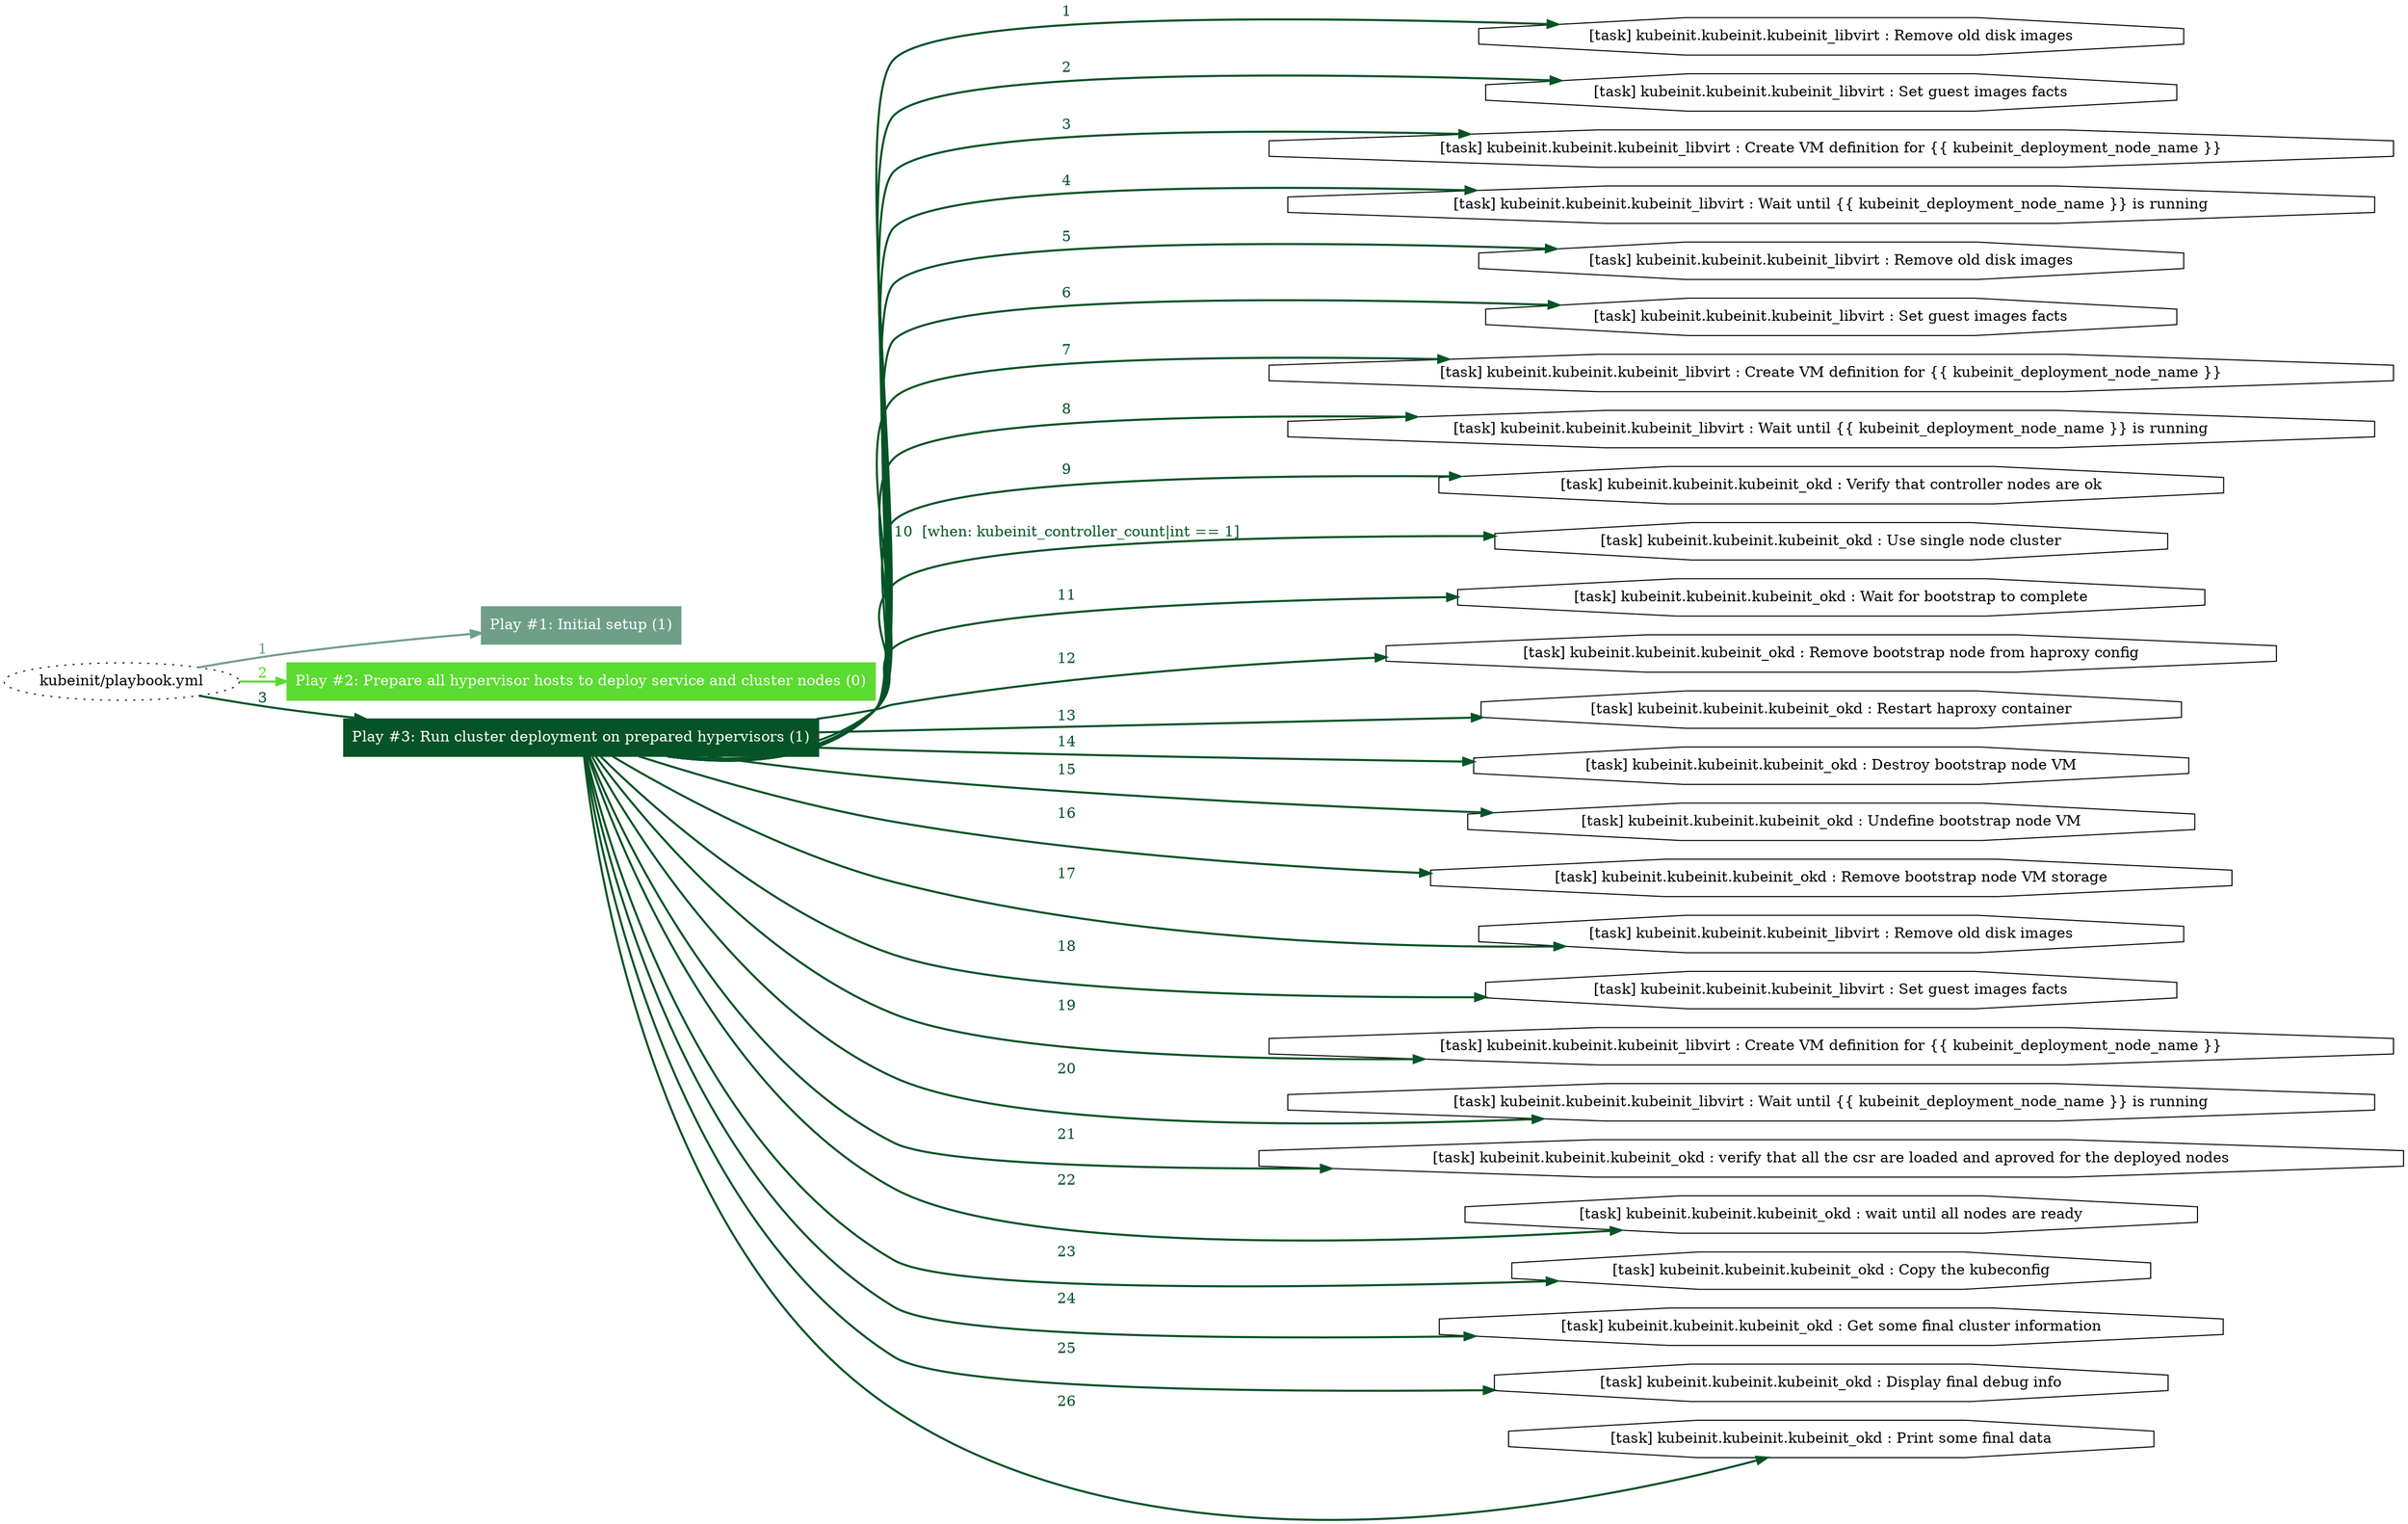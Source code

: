 digraph "kubeinit/playbook.yml "{
	graph [concentrate=true ordering=in rankdir=LR ratio=fill]
	edge [esep=5 sep=10]
	"kubeinit/playbook.yml" [id=root_node style=dotted]
	subgraph "Play #1: Initial setup (1) "{
		"Play #1: Initial setup (1)" [color="#709f89" fontcolor="#ffffff" id="play_24edff5b-b187-45c5-a7b7-ba16ac1bfa56" shape=box style=filled tooltip=localhost]
		"kubeinit/playbook.yml" -> "Play #1: Initial setup (1)" [label=1 color="#709f89" fontcolor="#709f89" id="edge_d85b6bb3-ff63-411a-8d1a-8999a22a2cef" style=bold]
	}
	subgraph "Play #2: Prepare all hypervisor hosts to deploy service and cluster nodes (0) "{
		"Play #2: Prepare all hypervisor hosts to deploy service and cluster nodes (0)" [color="#5bda31" fontcolor="#ffffff" id="play_c96405f1-5fd1-4d96-b9ed-8e7f8ae27fb2" shape=box style=filled tooltip=""]
		"kubeinit/playbook.yml" -> "Play #2: Prepare all hypervisor hosts to deploy service and cluster nodes (0)" [label=2 color="#5bda31" fontcolor="#5bda31" id="edge_d4df3577-1eb8-494b-9bca-895970a2c919" style=bold]
	}
	subgraph "Play #3: Run cluster deployment on prepared hypervisors (1) "{
		"Play #3: Run cluster deployment on prepared hypervisors (1)" [color="#055327" fontcolor="#ffffff" id="play_412c0193-7cce-4412-b1c8-1fc0deba4ca8" shape=box style=filled tooltip=localhost]
		"kubeinit/playbook.yml" -> "Play #3: Run cluster deployment on prepared hypervisors (1)" [label=3 color="#055327" fontcolor="#055327" id="edge_ddecf00a-f47f-4eb8-8a26-38c326ff17e5" style=bold]
		"task_2f097770-edb8-4bcd-8da7-f81f1076a678" [label="[task] kubeinit.kubeinit.kubeinit_libvirt : Remove old disk images" id="task_2f097770-edb8-4bcd-8da7-f81f1076a678" shape=octagon tooltip="[task] kubeinit.kubeinit.kubeinit_libvirt : Remove old disk images"]
		"Play #3: Run cluster deployment on prepared hypervisors (1)" -> "task_2f097770-edb8-4bcd-8da7-f81f1076a678" [label=1 color="#055327" fontcolor="#055327" id="edge_6a7c2cec-8aa6-4be8-8e8c-0b197c29c347" style=bold]
		"task_14906980-9de1-4852-9f93-6fc826cc4628" [label="[task] kubeinit.kubeinit.kubeinit_libvirt : Set guest images facts" id="task_14906980-9de1-4852-9f93-6fc826cc4628" shape=octagon tooltip="[task] kubeinit.kubeinit.kubeinit_libvirt : Set guest images facts"]
		"Play #3: Run cluster deployment on prepared hypervisors (1)" -> "task_14906980-9de1-4852-9f93-6fc826cc4628" [label=2 color="#055327" fontcolor="#055327" id="edge_e0bfaea1-c916-4f7a-be0c-bf73e104966d" style=bold]
		"task_f3d9fb69-f26a-42da-82a0-84c72ab1c330" [label="[task] kubeinit.kubeinit.kubeinit_libvirt : Create VM definition for {{ kubeinit_deployment_node_name }}" id="task_f3d9fb69-f26a-42da-82a0-84c72ab1c330" shape=octagon tooltip="[task] kubeinit.kubeinit.kubeinit_libvirt : Create VM definition for {{ kubeinit_deployment_node_name }}"]
		"Play #3: Run cluster deployment on prepared hypervisors (1)" -> "task_f3d9fb69-f26a-42da-82a0-84c72ab1c330" [label=3 color="#055327" fontcolor="#055327" id="edge_0c1180fe-7bcb-4f8a-90dc-20565b3b70c6" style=bold]
		"task_573f6169-e73f-43a9-95c0-a0023684b29c" [label="[task] kubeinit.kubeinit.kubeinit_libvirt : Wait until {{ kubeinit_deployment_node_name }} is running" id="task_573f6169-e73f-43a9-95c0-a0023684b29c" shape=octagon tooltip="[task] kubeinit.kubeinit.kubeinit_libvirt : Wait until {{ kubeinit_deployment_node_name }} is running"]
		"Play #3: Run cluster deployment on prepared hypervisors (1)" -> "task_573f6169-e73f-43a9-95c0-a0023684b29c" [label=4 color="#055327" fontcolor="#055327" id="edge_4ead06a9-34d2-455f-bdf9-e40fd6ffc730" style=bold]
		"task_cbe8848c-0a9e-4d29-bdaa-04f01284db0c" [label="[task] kubeinit.kubeinit.kubeinit_libvirt : Remove old disk images" id="task_cbe8848c-0a9e-4d29-bdaa-04f01284db0c" shape=octagon tooltip="[task] kubeinit.kubeinit.kubeinit_libvirt : Remove old disk images"]
		"Play #3: Run cluster deployment on prepared hypervisors (1)" -> "task_cbe8848c-0a9e-4d29-bdaa-04f01284db0c" [label=5 color="#055327" fontcolor="#055327" id="edge_175bdab6-e6a1-43fc-b66c-1d72dbdef8c7" style=bold]
		"task_0c00f36e-a0b5-4333-9b60-ea4a2f4eb0a4" [label="[task] kubeinit.kubeinit.kubeinit_libvirt : Set guest images facts" id="task_0c00f36e-a0b5-4333-9b60-ea4a2f4eb0a4" shape=octagon tooltip="[task] kubeinit.kubeinit.kubeinit_libvirt : Set guest images facts"]
		"Play #3: Run cluster deployment on prepared hypervisors (1)" -> "task_0c00f36e-a0b5-4333-9b60-ea4a2f4eb0a4" [label=6 color="#055327" fontcolor="#055327" id="edge_9def0817-1ba9-4c8e-bbb6-fa4b69afae2f" style=bold]
		"task_132e172b-fcdb-4ca2-9c1a-f03a9dd9d5d4" [label="[task] kubeinit.kubeinit.kubeinit_libvirt : Create VM definition for {{ kubeinit_deployment_node_name }}" id="task_132e172b-fcdb-4ca2-9c1a-f03a9dd9d5d4" shape=octagon tooltip="[task] kubeinit.kubeinit.kubeinit_libvirt : Create VM definition for {{ kubeinit_deployment_node_name }}"]
		"Play #3: Run cluster deployment on prepared hypervisors (1)" -> "task_132e172b-fcdb-4ca2-9c1a-f03a9dd9d5d4" [label=7 color="#055327" fontcolor="#055327" id="edge_8a324711-ebd5-4b1d-8660-7429b56f3b9c" style=bold]
		"task_90d919a5-c7f3-48a3-b643-9369572fc933" [label="[task] kubeinit.kubeinit.kubeinit_libvirt : Wait until {{ kubeinit_deployment_node_name }} is running" id="task_90d919a5-c7f3-48a3-b643-9369572fc933" shape=octagon tooltip="[task] kubeinit.kubeinit.kubeinit_libvirt : Wait until {{ kubeinit_deployment_node_name }} is running"]
		"Play #3: Run cluster deployment on prepared hypervisors (1)" -> "task_90d919a5-c7f3-48a3-b643-9369572fc933" [label=8 color="#055327" fontcolor="#055327" id="edge_d12dcc3e-bf80-4eb9-81ea-4f36c9aa5c77" style=bold]
		"task_aae38aa8-a106-4d9a-8a46-1cb026ee6cea" [label="[task] kubeinit.kubeinit.kubeinit_okd : Verify that controller nodes are ok" id="task_aae38aa8-a106-4d9a-8a46-1cb026ee6cea" shape=octagon tooltip="[task] kubeinit.kubeinit.kubeinit_okd : Verify that controller nodes are ok"]
		"Play #3: Run cluster deployment on prepared hypervisors (1)" -> "task_aae38aa8-a106-4d9a-8a46-1cb026ee6cea" [label=9 color="#055327" fontcolor="#055327" id="edge_14583686-57c2-4409-a432-e03831e33e9f" style=bold]
		"task_1582e39e-93d3-4c70-add7-87d0e6d81e6b" [label="[task] kubeinit.kubeinit.kubeinit_okd : Use single node cluster" id="task_1582e39e-93d3-4c70-add7-87d0e6d81e6b" shape=octagon tooltip="[task] kubeinit.kubeinit.kubeinit_okd : Use single node cluster"]
		"Play #3: Run cluster deployment on prepared hypervisors (1)" -> "task_1582e39e-93d3-4c70-add7-87d0e6d81e6b" [label="10  [when: kubeinit_controller_count|int == 1]" color="#055327" fontcolor="#055327" id="edge_1044705c-ec55-445d-a55a-200efdc57e2e" style=bold]
		"task_b9961dbf-460c-4bba-93af-6e3ce174e0ae" [label="[task] kubeinit.kubeinit.kubeinit_okd : Wait for bootstrap to complete" id="task_b9961dbf-460c-4bba-93af-6e3ce174e0ae" shape=octagon tooltip="[task] kubeinit.kubeinit.kubeinit_okd : Wait for bootstrap to complete"]
		"Play #3: Run cluster deployment on prepared hypervisors (1)" -> "task_b9961dbf-460c-4bba-93af-6e3ce174e0ae" [label=11 color="#055327" fontcolor="#055327" id="edge_ac9a2757-7f75-4b1d-bd92-dc3f4f56d9f9" style=bold]
		"task_ac6275c7-6335-4d16-ac1d-234795cfa112" [label="[task] kubeinit.kubeinit.kubeinit_okd : Remove bootstrap node from haproxy config" id="task_ac6275c7-6335-4d16-ac1d-234795cfa112" shape=octagon tooltip="[task] kubeinit.kubeinit.kubeinit_okd : Remove bootstrap node from haproxy config"]
		"Play #3: Run cluster deployment on prepared hypervisors (1)" -> "task_ac6275c7-6335-4d16-ac1d-234795cfa112" [label=12 color="#055327" fontcolor="#055327" id="edge_baec5b11-3a3b-4984-a62c-553aaf12b4d6" style=bold]
		"task_7d696d62-e6f6-4fe8-ab19-ec85b7c9ee9a" [label="[task] kubeinit.kubeinit.kubeinit_okd : Restart haproxy container" id="task_7d696d62-e6f6-4fe8-ab19-ec85b7c9ee9a" shape=octagon tooltip="[task] kubeinit.kubeinit.kubeinit_okd : Restart haproxy container"]
		"Play #3: Run cluster deployment on prepared hypervisors (1)" -> "task_7d696d62-e6f6-4fe8-ab19-ec85b7c9ee9a" [label=13 color="#055327" fontcolor="#055327" id="edge_c9477a54-8895-4b5f-b095-0f466573ee42" style=bold]
		"task_36f036be-fe4d-4776-af98-dfc0ff04090f" [label="[task] kubeinit.kubeinit.kubeinit_okd : Destroy bootstrap node VM" id="task_36f036be-fe4d-4776-af98-dfc0ff04090f" shape=octagon tooltip="[task] kubeinit.kubeinit.kubeinit_okd : Destroy bootstrap node VM"]
		"Play #3: Run cluster deployment on prepared hypervisors (1)" -> "task_36f036be-fe4d-4776-af98-dfc0ff04090f" [label=14 color="#055327" fontcolor="#055327" id="edge_7f1ea70c-edc8-4927-a71a-709bc597bccf" style=bold]
		"task_888b086a-a598-4b4f-8484-60a216088007" [label="[task] kubeinit.kubeinit.kubeinit_okd : Undefine bootstrap node VM" id="task_888b086a-a598-4b4f-8484-60a216088007" shape=octagon tooltip="[task] kubeinit.kubeinit.kubeinit_okd : Undefine bootstrap node VM"]
		"Play #3: Run cluster deployment on prepared hypervisors (1)" -> "task_888b086a-a598-4b4f-8484-60a216088007" [label=15 color="#055327" fontcolor="#055327" id="edge_4ec4e4a4-94d1-4738-bc4a-e15668e21c12" style=bold]
		"task_5abfd4e4-3ae2-4aa0-9543-fbb714ea01a1" [label="[task] kubeinit.kubeinit.kubeinit_okd : Remove bootstrap node VM storage" id="task_5abfd4e4-3ae2-4aa0-9543-fbb714ea01a1" shape=octagon tooltip="[task] kubeinit.kubeinit.kubeinit_okd : Remove bootstrap node VM storage"]
		"Play #3: Run cluster deployment on prepared hypervisors (1)" -> "task_5abfd4e4-3ae2-4aa0-9543-fbb714ea01a1" [label=16 color="#055327" fontcolor="#055327" id="edge_4ea389a3-2c0d-4b9d-9ca2-8c277dc6bb36" style=bold]
		"task_c3cd6144-43df-47ff-b7ed-65dcdfa1ac95" [label="[task] kubeinit.kubeinit.kubeinit_libvirt : Remove old disk images" id="task_c3cd6144-43df-47ff-b7ed-65dcdfa1ac95" shape=octagon tooltip="[task] kubeinit.kubeinit.kubeinit_libvirt : Remove old disk images"]
		"Play #3: Run cluster deployment on prepared hypervisors (1)" -> "task_c3cd6144-43df-47ff-b7ed-65dcdfa1ac95" [label=17 color="#055327" fontcolor="#055327" id="edge_634e88b7-7e81-4551-8d30-60c33f393cf0" style=bold]
		"task_70647758-0c2b-4e49-80e7-0cea76096588" [label="[task] kubeinit.kubeinit.kubeinit_libvirt : Set guest images facts" id="task_70647758-0c2b-4e49-80e7-0cea76096588" shape=octagon tooltip="[task] kubeinit.kubeinit.kubeinit_libvirt : Set guest images facts"]
		"Play #3: Run cluster deployment on prepared hypervisors (1)" -> "task_70647758-0c2b-4e49-80e7-0cea76096588" [label=18 color="#055327" fontcolor="#055327" id="edge_8c665d63-24c9-4b69-ba3b-88219e796f50" style=bold]
		"task_60a24446-7555-483b-8736-24a59fb13064" [label="[task] kubeinit.kubeinit.kubeinit_libvirt : Create VM definition for {{ kubeinit_deployment_node_name }}" id="task_60a24446-7555-483b-8736-24a59fb13064" shape=octagon tooltip="[task] kubeinit.kubeinit.kubeinit_libvirt : Create VM definition for {{ kubeinit_deployment_node_name }}"]
		"Play #3: Run cluster deployment on prepared hypervisors (1)" -> "task_60a24446-7555-483b-8736-24a59fb13064" [label=19 color="#055327" fontcolor="#055327" id="edge_0b1c8c67-ded1-40bd-961f-d8aead378873" style=bold]
		"task_d25b3ce3-d469-4ed7-9211-b18165804f98" [label="[task] kubeinit.kubeinit.kubeinit_libvirt : Wait until {{ kubeinit_deployment_node_name }} is running" id="task_d25b3ce3-d469-4ed7-9211-b18165804f98" shape=octagon tooltip="[task] kubeinit.kubeinit.kubeinit_libvirt : Wait until {{ kubeinit_deployment_node_name }} is running"]
		"Play #3: Run cluster deployment on prepared hypervisors (1)" -> "task_d25b3ce3-d469-4ed7-9211-b18165804f98" [label=20 color="#055327" fontcolor="#055327" id="edge_25f061d8-ace7-4771-b866-27dc578cd708" style=bold]
		"task_d2290774-0c08-4f6c-bf15-e6ba3b9671cb" [label="[task] kubeinit.kubeinit.kubeinit_okd : verify that all the csr are loaded and aproved for the deployed nodes" id="task_d2290774-0c08-4f6c-bf15-e6ba3b9671cb" shape=octagon tooltip="[task] kubeinit.kubeinit.kubeinit_okd : verify that all the csr are loaded and aproved for the deployed nodes"]
		"Play #3: Run cluster deployment on prepared hypervisors (1)" -> "task_d2290774-0c08-4f6c-bf15-e6ba3b9671cb" [label=21 color="#055327" fontcolor="#055327" id="edge_919d1b9c-e544-46c4-92bb-e2eb47f81aa7" style=bold]
		"task_5e54e126-ce9c-4bac-b90c-c965ac95fc6e" [label="[task] kubeinit.kubeinit.kubeinit_okd : wait until all nodes are ready" id="task_5e54e126-ce9c-4bac-b90c-c965ac95fc6e" shape=octagon tooltip="[task] kubeinit.kubeinit.kubeinit_okd : wait until all nodes are ready"]
		"Play #3: Run cluster deployment on prepared hypervisors (1)" -> "task_5e54e126-ce9c-4bac-b90c-c965ac95fc6e" [label=22 color="#055327" fontcolor="#055327" id="edge_b43b68a2-c457-4298-888e-72d24d7c243b" style=bold]
		"task_705a56c2-1aba-4ed0-b081-b6c6d6f4d543" [label="[task] kubeinit.kubeinit.kubeinit_okd : Copy the kubeconfig" id="task_705a56c2-1aba-4ed0-b081-b6c6d6f4d543" shape=octagon tooltip="[task] kubeinit.kubeinit.kubeinit_okd : Copy the kubeconfig"]
		"Play #3: Run cluster deployment on prepared hypervisors (1)" -> "task_705a56c2-1aba-4ed0-b081-b6c6d6f4d543" [label=23 color="#055327" fontcolor="#055327" id="edge_0d043949-5013-4799-be7f-2ea6b5cc695a" style=bold]
		"task_2ac1fa1e-16a1-4569-ae60-cfb7aeca17cf" [label="[task] kubeinit.kubeinit.kubeinit_okd : Get some final cluster information" id="task_2ac1fa1e-16a1-4569-ae60-cfb7aeca17cf" shape=octagon tooltip="[task] kubeinit.kubeinit.kubeinit_okd : Get some final cluster information"]
		"Play #3: Run cluster deployment on prepared hypervisors (1)" -> "task_2ac1fa1e-16a1-4569-ae60-cfb7aeca17cf" [label=24 color="#055327" fontcolor="#055327" id="edge_a74d801a-c6ed-46f7-9d22-cf7a6605c371" style=bold]
		"task_ef697e18-7abe-43b4-a1ac-9d5c1456a858" [label="[task] kubeinit.kubeinit.kubeinit_okd : Display final debug info" id="task_ef697e18-7abe-43b4-a1ac-9d5c1456a858" shape=octagon tooltip="[task] kubeinit.kubeinit.kubeinit_okd : Display final debug info"]
		"Play #3: Run cluster deployment on prepared hypervisors (1)" -> "task_ef697e18-7abe-43b4-a1ac-9d5c1456a858" [label=25 color="#055327" fontcolor="#055327" id="edge_d85a0c5d-489b-430d-b6bd-486e19995b5f" style=bold]
		"task_b45a02c7-688c-4659-8ecf-0d1dae522098" [label="[task] kubeinit.kubeinit.kubeinit_okd : Print some final data" id="task_b45a02c7-688c-4659-8ecf-0d1dae522098" shape=octagon tooltip="[task] kubeinit.kubeinit.kubeinit_okd : Print some final data"]
		"Play #3: Run cluster deployment on prepared hypervisors (1)" -> "task_b45a02c7-688c-4659-8ecf-0d1dae522098" [label=26 color="#055327" fontcolor="#055327" id="edge_1e454332-e561-4315-a4df-4a38ffd38ed6" style=bold]
	}
}
